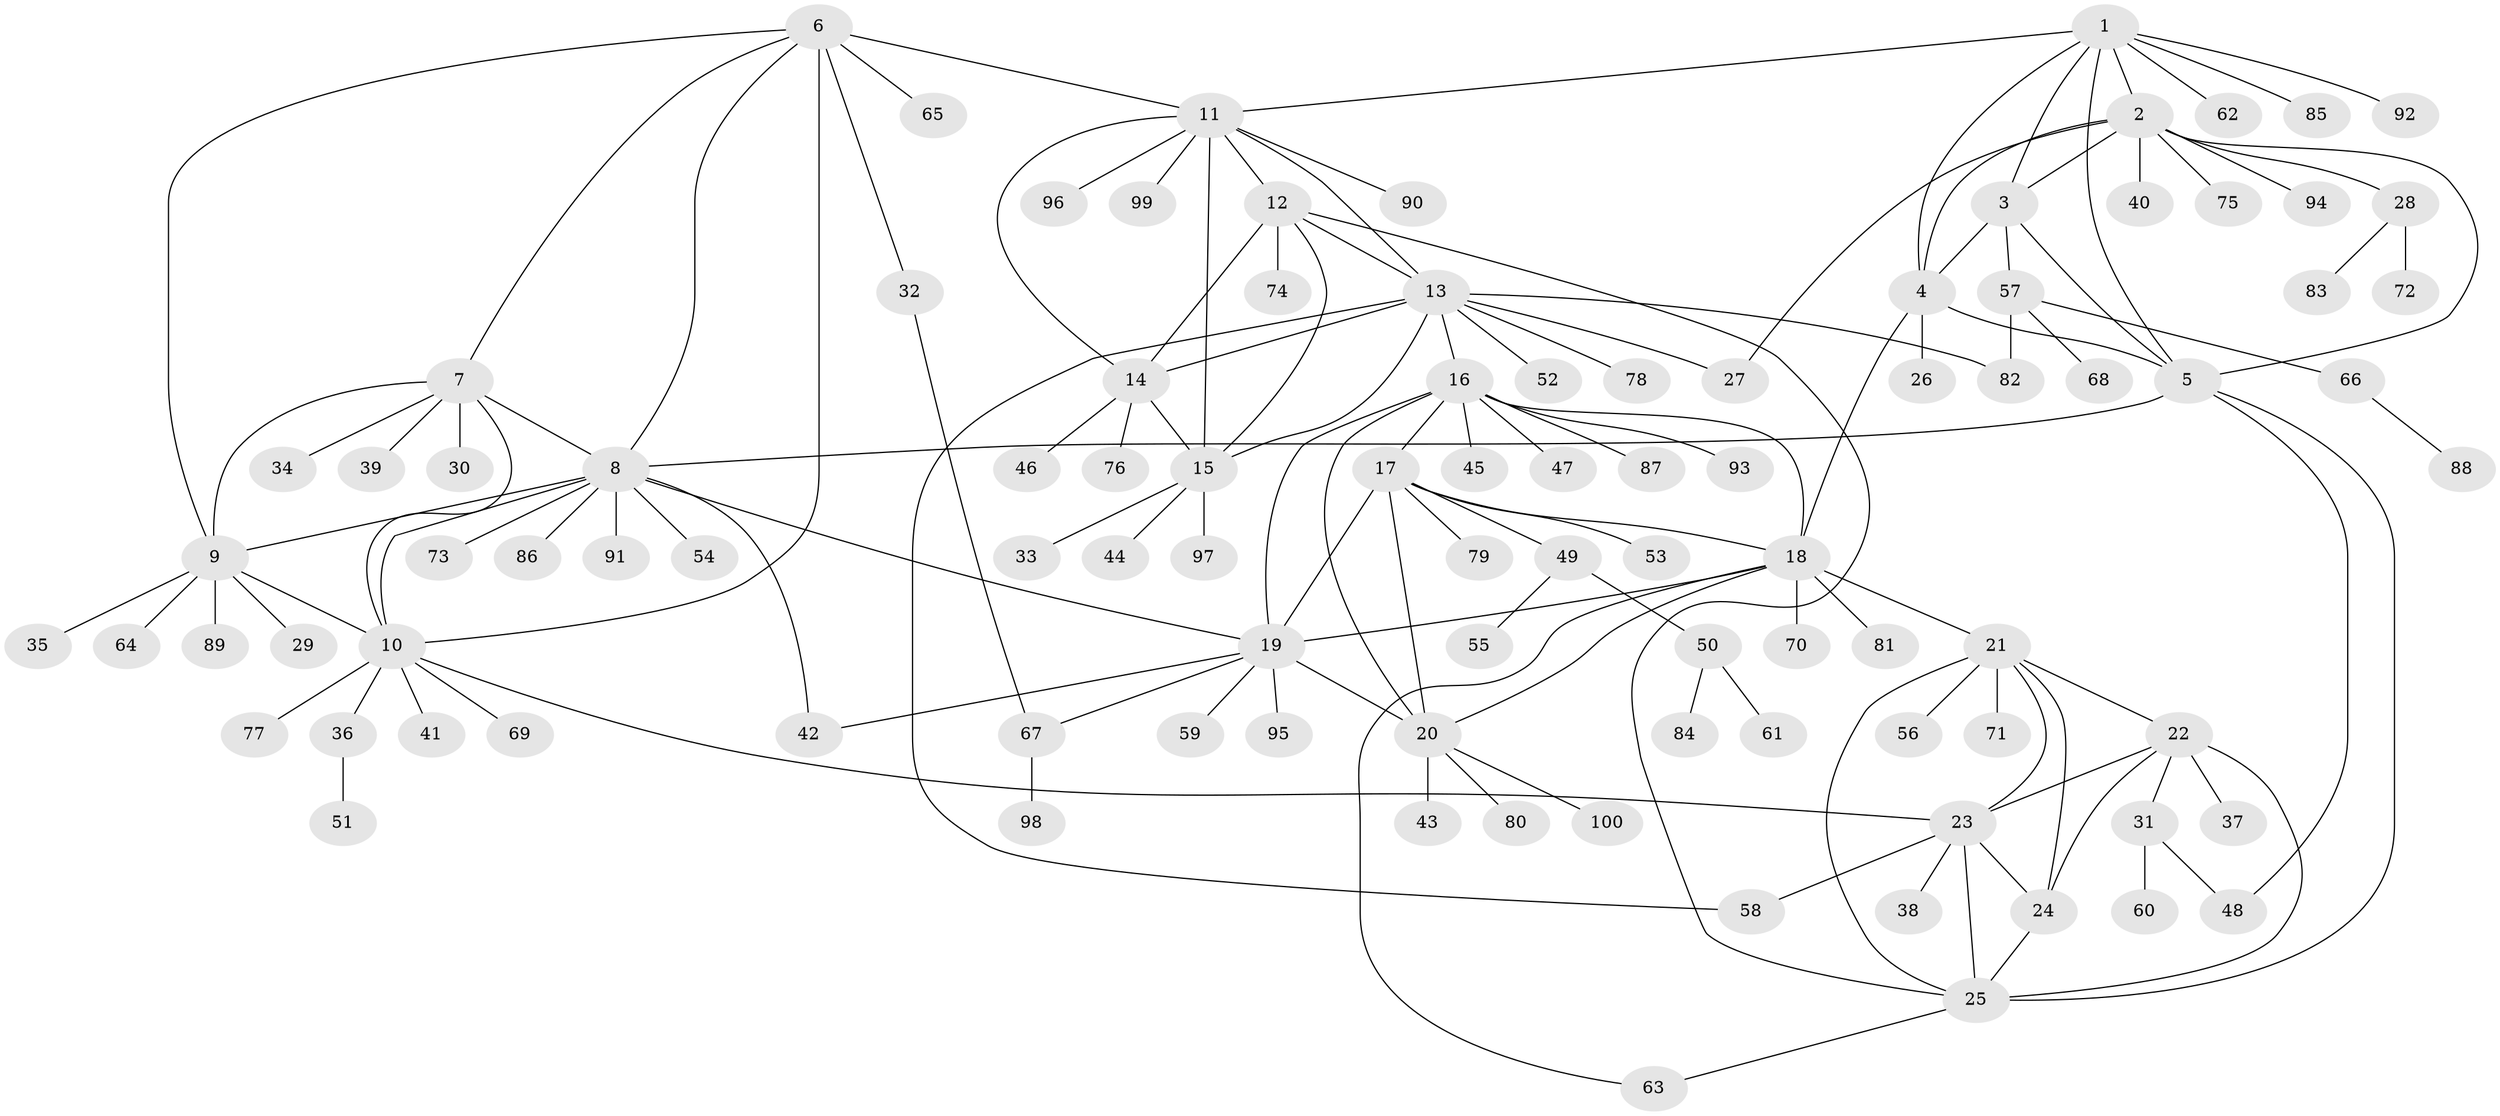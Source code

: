 // coarse degree distribution, {7: 0.08, 8: 0.02666666666666667, 5: 0.05333333333333334, 14: 0.013333333333333334, 6: 0.04, 10: 0.013333333333333334, 9: 0.02666666666666667, 11: 0.013333333333333334, 4: 0.02666666666666667, 3: 0.04, 2: 0.08, 1: 0.5866666666666667}
// Generated by graph-tools (version 1.1) at 2025/24/03/03/25 07:24:12]
// undirected, 100 vertices, 142 edges
graph export_dot {
graph [start="1"]
  node [color=gray90,style=filled];
  1;
  2;
  3;
  4;
  5;
  6;
  7;
  8;
  9;
  10;
  11;
  12;
  13;
  14;
  15;
  16;
  17;
  18;
  19;
  20;
  21;
  22;
  23;
  24;
  25;
  26;
  27;
  28;
  29;
  30;
  31;
  32;
  33;
  34;
  35;
  36;
  37;
  38;
  39;
  40;
  41;
  42;
  43;
  44;
  45;
  46;
  47;
  48;
  49;
  50;
  51;
  52;
  53;
  54;
  55;
  56;
  57;
  58;
  59;
  60;
  61;
  62;
  63;
  64;
  65;
  66;
  67;
  68;
  69;
  70;
  71;
  72;
  73;
  74;
  75;
  76;
  77;
  78;
  79;
  80;
  81;
  82;
  83;
  84;
  85;
  86;
  87;
  88;
  89;
  90;
  91;
  92;
  93;
  94;
  95;
  96;
  97;
  98;
  99;
  100;
  1 -- 2;
  1 -- 3;
  1 -- 4;
  1 -- 5;
  1 -- 11;
  1 -- 62;
  1 -- 85;
  1 -- 92;
  2 -- 3;
  2 -- 4;
  2 -- 5;
  2 -- 27;
  2 -- 28;
  2 -- 40;
  2 -- 75;
  2 -- 94;
  3 -- 4;
  3 -- 5;
  3 -- 57;
  4 -- 5;
  4 -- 18;
  4 -- 26;
  5 -- 8;
  5 -- 25;
  5 -- 48;
  6 -- 7;
  6 -- 8;
  6 -- 9;
  6 -- 10;
  6 -- 11;
  6 -- 32;
  6 -- 65;
  7 -- 8;
  7 -- 9;
  7 -- 10;
  7 -- 30;
  7 -- 34;
  7 -- 39;
  8 -- 9;
  8 -- 10;
  8 -- 19;
  8 -- 42;
  8 -- 54;
  8 -- 73;
  8 -- 86;
  8 -- 91;
  9 -- 10;
  9 -- 29;
  9 -- 35;
  9 -- 64;
  9 -- 89;
  10 -- 23;
  10 -- 36;
  10 -- 41;
  10 -- 69;
  10 -- 77;
  11 -- 12;
  11 -- 13;
  11 -- 14;
  11 -- 15;
  11 -- 90;
  11 -- 96;
  11 -- 99;
  12 -- 13;
  12 -- 14;
  12 -- 15;
  12 -- 25;
  12 -- 74;
  13 -- 14;
  13 -- 15;
  13 -- 16;
  13 -- 27;
  13 -- 52;
  13 -- 58;
  13 -- 78;
  13 -- 82;
  14 -- 15;
  14 -- 46;
  14 -- 76;
  15 -- 33;
  15 -- 44;
  15 -- 97;
  16 -- 17;
  16 -- 18;
  16 -- 19;
  16 -- 20;
  16 -- 45;
  16 -- 47;
  16 -- 87;
  16 -- 93;
  17 -- 18;
  17 -- 19;
  17 -- 20;
  17 -- 49;
  17 -- 53;
  17 -- 79;
  18 -- 19;
  18 -- 20;
  18 -- 21;
  18 -- 63;
  18 -- 70;
  18 -- 81;
  19 -- 20;
  19 -- 42;
  19 -- 59;
  19 -- 67;
  19 -- 95;
  20 -- 43;
  20 -- 80;
  20 -- 100;
  21 -- 22;
  21 -- 23;
  21 -- 24;
  21 -- 25;
  21 -- 56;
  21 -- 71;
  22 -- 23;
  22 -- 24;
  22 -- 25;
  22 -- 31;
  22 -- 37;
  23 -- 24;
  23 -- 25;
  23 -- 38;
  23 -- 58;
  24 -- 25;
  25 -- 63;
  28 -- 72;
  28 -- 83;
  31 -- 48;
  31 -- 60;
  32 -- 67;
  36 -- 51;
  49 -- 50;
  49 -- 55;
  50 -- 61;
  50 -- 84;
  57 -- 66;
  57 -- 68;
  57 -- 82;
  66 -- 88;
  67 -- 98;
}
